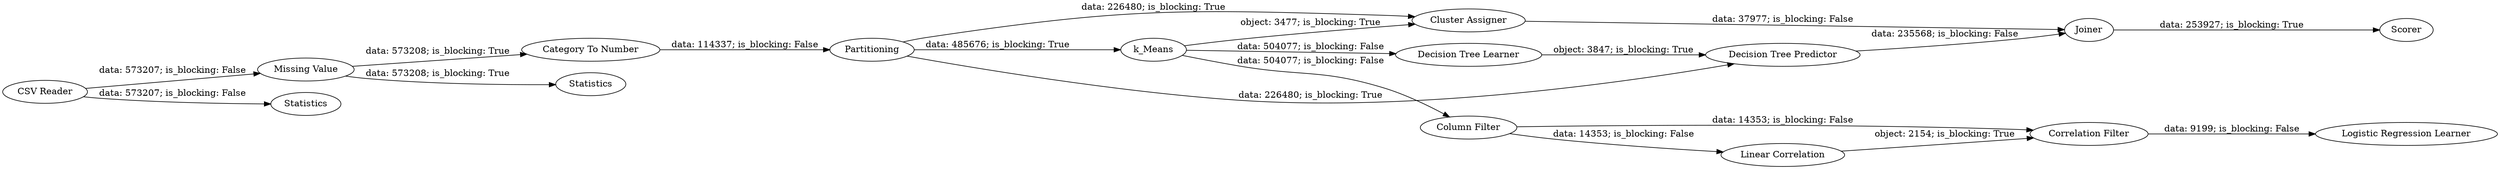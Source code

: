 digraph {
	"6859547438260802124_6" [label=Partitioning]
	"6859547438260802124_8" [label=k_Means]
	"6859547438260802124_12" [label="Cluster Assigner"]
	"6859547438260802124_14" [label=Scorer]
	"6859547438260802124_9" [label="Logistic Regression Learner"]
	"6859547438260802124_4" [label=Statistics]
	"6859547438260802124_2" [label="Missing Value"]
	"6859547438260802124_1" [label="CSV Reader"]
	"6859547438260802124_13" [label=Joiner]
	"6859547438260802124_11" [label="Decision Tree Predictor"]
	"6859547438260802124_19" [label="Correlation Filter"]
	"6859547438260802124_3" [label="Category To Number"]
	"6859547438260802124_10" [label="Decision Tree Learner"]
	"6859547438260802124_18" [label="Linear Correlation"]
	"6859547438260802124_5" [label=Statistics]
	"6859547438260802124_17" [label="Column Filter"]
	"6859547438260802124_2" -> "6859547438260802124_5" [label="data: 573208; is_blocking: True"]
	"6859547438260802124_17" -> "6859547438260802124_19" [label="data: 14353; is_blocking: False"]
	"6859547438260802124_6" -> "6859547438260802124_11" [label="data: 226480; is_blocking: True"]
	"6859547438260802124_13" -> "6859547438260802124_14" [label="data: 253927; is_blocking: True"]
	"6859547438260802124_1" -> "6859547438260802124_4" [label="data: 573207; is_blocking: False"]
	"6859547438260802124_18" -> "6859547438260802124_19" [label="object: 2154; is_blocking: True"]
	"6859547438260802124_8" -> "6859547438260802124_10" [label="data: 504077; is_blocking: False"]
	"6859547438260802124_8" -> "6859547438260802124_17" [label="data: 504077; is_blocking: False"]
	"6859547438260802124_12" -> "6859547438260802124_13" [label="data: 37977; is_blocking: False"]
	"6859547438260802124_3" -> "6859547438260802124_6" [label="data: 114337; is_blocking: False"]
	"6859547438260802124_2" -> "6859547438260802124_3" [label="data: 573208; is_blocking: True"]
	"6859547438260802124_19" -> "6859547438260802124_9" [label="data: 9199; is_blocking: False"]
	"6859547438260802124_8" -> "6859547438260802124_12" [label="object: 3477; is_blocking: True"]
	"6859547438260802124_17" -> "6859547438260802124_18" [label="data: 14353; is_blocking: False"]
	"6859547438260802124_11" -> "6859547438260802124_13" [label="data: 235568; is_blocking: False"]
	"6859547438260802124_1" -> "6859547438260802124_2" [label="data: 573207; is_blocking: False"]
	"6859547438260802124_6" -> "6859547438260802124_8" [label="data: 485676; is_blocking: True"]
	"6859547438260802124_10" -> "6859547438260802124_11" [label="object: 3847; is_blocking: True"]
	"6859547438260802124_6" -> "6859547438260802124_12" [label="data: 226480; is_blocking: True"]
	rankdir=LR
}

